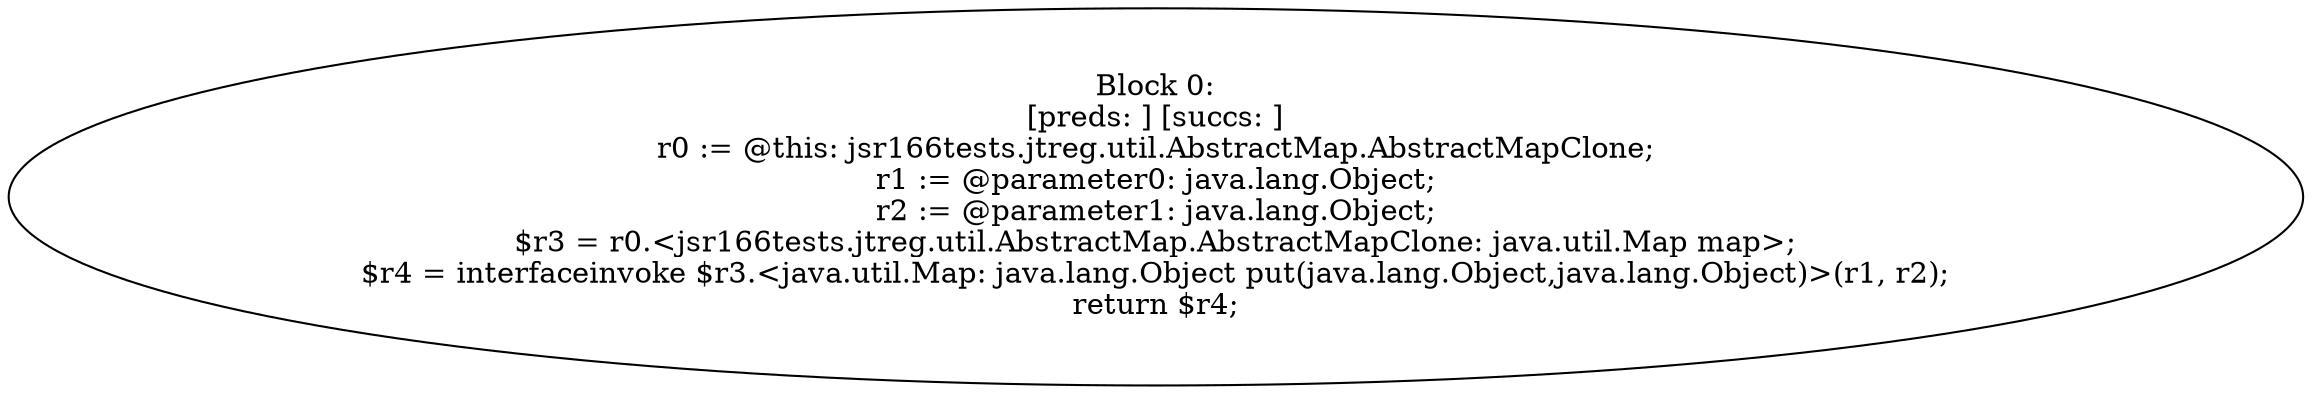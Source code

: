digraph "unitGraph" {
    "Block 0:
[preds: ] [succs: ]
r0 := @this: jsr166tests.jtreg.util.AbstractMap.AbstractMapClone;
r1 := @parameter0: java.lang.Object;
r2 := @parameter1: java.lang.Object;
$r3 = r0.<jsr166tests.jtreg.util.AbstractMap.AbstractMapClone: java.util.Map map>;
$r4 = interfaceinvoke $r3.<java.util.Map: java.lang.Object put(java.lang.Object,java.lang.Object)>(r1, r2);
return $r4;
"
}
